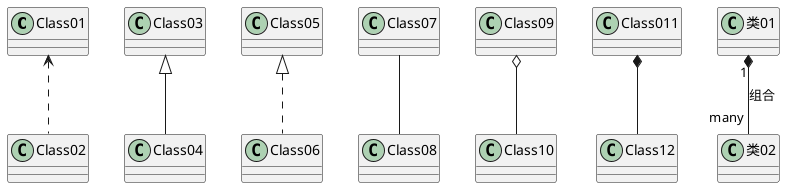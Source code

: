 @startuml
'类关系
'依赖
Class01 <.. Class02
'泛化
Class03 <|-- Class04
'实现
Class05 <|.. Class06
'关联
Class07 -- Class08
'聚合
Class09 o-- Class10
'组合
Class011 *-- Class12

'关系标签
类01 "1" *-- "many" 类02 : 组合
@enduml